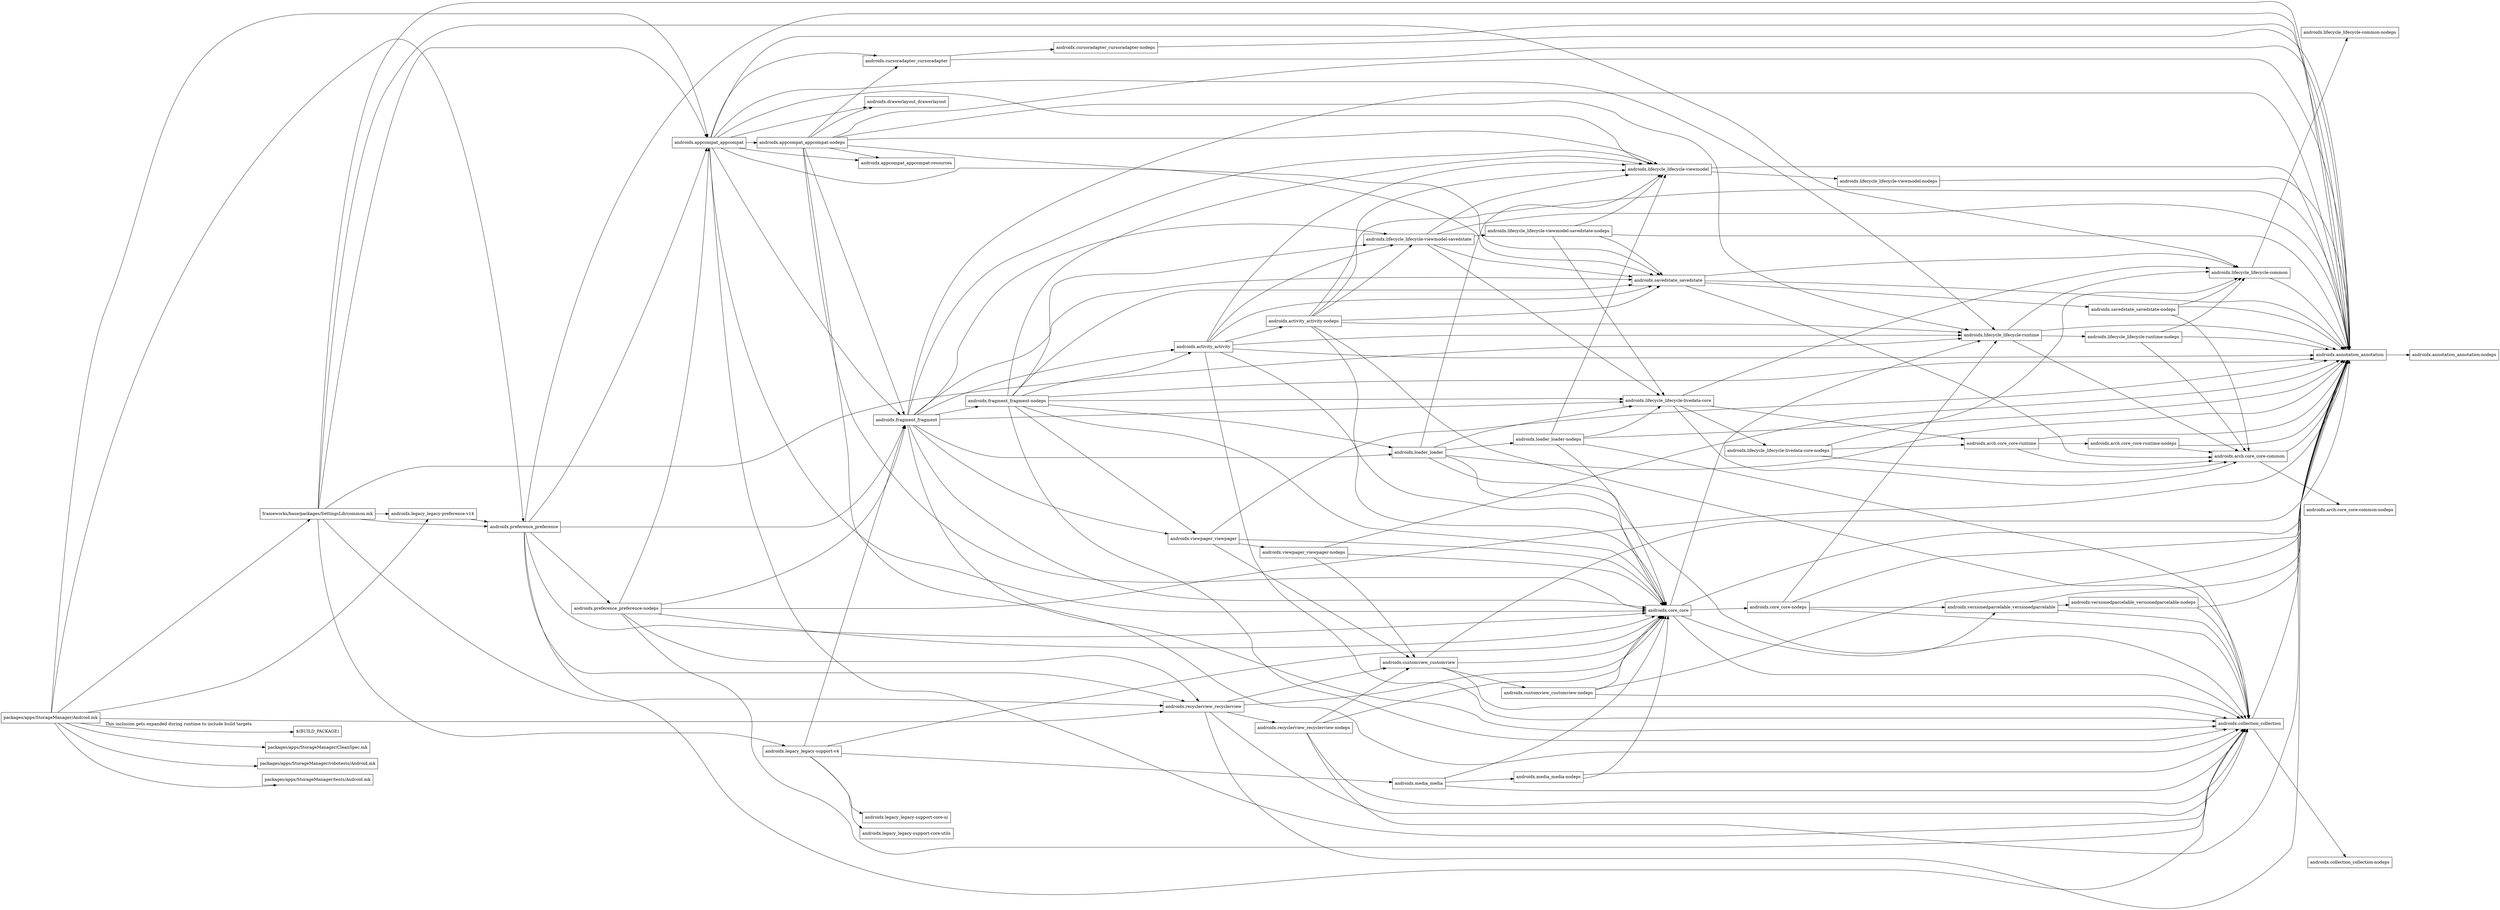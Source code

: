 digraph "StorageManager Dependency Graph"{
    rankdir=LR
    node [shape=rectangle]
    StorageManager [shape=rectangle, label="packages/apps/StorageManager/Android.mk"] // From packages/apps/StorageManager/Android.mk
    StorageManager -> "androidx.legacy_legacy-preference-v14" // From packages/apps/StorageManager/Android.mk
    "androidx.legacy_legacy-preference-v14" -> "androidx.preference_preference" // From prebuilts/sdk/current/androidx-legacy/Android.bp
    StorageManager -> "androidx.appcompat_appcompat" // From packages/apps/StorageManager/Android.mk
    "androidx.appcompat_appcompat" -> "androidx.appcompat_appcompat-nodeps" // From prebuilts/sdk/current/androidx/Android.bp
    "androidx.appcompat_appcompat-nodeps" -> "androidx.annotation_annotation" // From prebuilts/sdk/current/androidx/Android.bp
    "androidx.appcompat_appcompat-nodeps" -> "androidx.collection_collection" // From prebuilts/sdk/current/androidx/Android.bp
    "androidx.appcompat_appcompat-nodeps" -> "androidx.core_core" // From prebuilts/sdk/current/androidx/Android.bp
    "androidx.appcompat_appcompat-nodeps" -> "androidx.cursoradapter_cursoradapter" // From prebuilts/sdk/current/androidx/Android.bp
    "androidx.appcompat_appcompat-nodeps" -> "androidx.fragment_fragment" // From prebuilts/sdk/current/androidx/Android.bp
    "androidx.appcompat_appcompat-nodeps" -> "androidx.appcompat_appcompat-resources" // From prebuilts/sdk/current/androidx/Android.bp
    "androidx.appcompat_appcompat-nodeps" -> "androidx.drawerlayout_drawerlayout" // From prebuilts/sdk/current/androidx/Android.bp
    "androidx.appcompat_appcompat-nodeps" -> "androidx.savedstate_savedstate" // From prebuilts/sdk/current/androidx/Android.bp
    "androidx.appcompat_appcompat-nodeps" -> "androidx.lifecycle_lifecycle-runtime" // From prebuilts/sdk/current/androidx/Android.bp
    "androidx.appcompat_appcompat-nodeps" -> "androidx.lifecycle_lifecycle-viewmodel" // From prebuilts/sdk/current/androidx/Android.bp
    "androidx.appcompat_appcompat" -> "androidx.annotation_annotation" // From prebuilts/sdk/current/androidx/Android.bp
    "androidx.annotation_annotation" -> "androidx.annotation_annotation-nodeps" // From prebuilts/sdk/current/androidx/Android.bp
    "androidx.appcompat_appcompat" -> "androidx.collection_collection" // From prebuilts/sdk/current/androidx/Android.bp
    "androidx.collection_collection" -> "androidx.collection_collection-nodeps" // From prebuilts/sdk/current/androidx/Android.bp
    "androidx.collection_collection" -> "androidx.annotation_annotation" // From prebuilts/sdk/current/androidx/Android.bp
    "androidx.appcompat_appcompat" -> "androidx.core_core" // From prebuilts/sdk/current/androidx/Android.bp
    "androidx.core_core" -> "androidx.core_core-nodeps" // From prebuilts/sdk/current/androidx/Android.bp
    "androidx.core_core-nodeps" -> "androidx.annotation_annotation" // From prebuilts/sdk/current/androidx/Android.bp
    "androidx.core_core-nodeps" -> "androidx.collection_collection" // From prebuilts/sdk/current/androidx/Android.bp
    "androidx.core_core-nodeps" -> "androidx.lifecycle_lifecycle-runtime" // From prebuilts/sdk/current/androidx/Android.bp
    "androidx.core_core-nodeps" -> "androidx.versionedparcelable_versionedparcelable" // From prebuilts/sdk/current/androidx/Android.bp
    "androidx.core_core" -> "androidx.annotation_annotation" // From prebuilts/sdk/current/androidx/Android.bp
    "androidx.core_core" -> "androidx.collection_collection" // From prebuilts/sdk/current/androidx/Android.bp
    "androidx.core_core" -> "androidx.lifecycle_lifecycle-runtime" // From prebuilts/sdk/current/androidx/Android.bp
    "androidx.lifecycle_lifecycle-runtime" -> "androidx.lifecycle_lifecycle-runtime-nodeps" // From prebuilts/sdk/current/androidx/Android.bp
    "androidx.lifecycle_lifecycle-runtime-nodeps" -> "androidx.lifecycle_lifecycle-common" // From prebuilts/sdk/current/androidx/Android.bp
    "androidx.lifecycle_lifecycle-common" -> "androidx.lifecycle_lifecycle-common-nodeps" // From prebuilts/sdk/current/androidx/Android.bp
    "androidx.lifecycle_lifecycle-common" -> "androidx.annotation_annotation" // From prebuilts/sdk/current/androidx/Android.bp
    "androidx.lifecycle_lifecycle-runtime-nodeps" -> "androidx.arch.core_core-common" // From prebuilts/sdk/current/androidx/Android.bp
    "androidx.arch.core_core-common" -> "androidx.arch.core_core-common-nodeps" // From prebuilts/sdk/current/androidx/Android.bp
    "androidx.arch.core_core-common" -> "androidx.annotation_annotation" // From prebuilts/sdk/current/androidx/Android.bp
    "androidx.lifecycle_lifecycle-runtime-nodeps" -> "androidx.annotation_annotation"// From prebuilts/sdk/current/androidx/Android.bp
    "androidx.lifecycle_lifecycle-runtime" -> "androidx.lifecycle_lifecycle-common" // From prebuilts/sdk/current/androidx/Android.bp
    "androidx.lifecycle_lifecycle-runtime" -> "androidx.arch.core_core-common" // From prebuilts/sdk/current/androidx/Android.bp
    "androidx.lifecycle_lifecycle-runtime" -> "androidx.annotation_annotation" // From prebuilts/sdk/current/androidx/Android.bp
    "androidx.core_core" -> "androidx.versionedparcelable_versionedparcelable" // From prebuilts/sdk/current/androidx/Android.bp
    "androidx.versionedparcelable_versionedparcelable" -> "androidx.versionedparcelable_versionedparcelable-nodeps" // From prebuilts/sdk/current/androidx/Android.bp
    "androidx.versionedparcelable_versionedparcelable-nodeps" -> "androidx.annotation_annotation" // From prebuilts/sdk/current/androidx/Android.bp
    "androidx.versionedparcelable_versionedparcelable-nodeps" -> "androidx.collection_collection" // From prebuilts/sdk/current/androidx/Android.bp
    "androidx.versionedparcelable_versionedparcelable" -> "androidx.annotation_annotation" // From prebuilts/sdk/current/androidx/Android.bp
    "androidx.versionedparcelable_versionedparcelable" -> "androidx.collection_collection" // From prebuilts/sdk/current/androidx/Android.bp
    "androidx.appcompat_appcompat" -> "androidx.cursoradapter_cursoradapter" // From prebuilts/sdk/current/androidx/Android.bp
    "androidx.cursoradapter_cursoradapter" -> "androidx.cursoradapter_cursoradapter-nodeps" // From prebuilts/sdk/current/androidx/Android.bp
    "androidx.cursoradapter_cursoradapter-nodeps" -> "androidx.annotation_annotation" // From prebuilts/sdk/current/androidx/Android.bp
    "androidx.cursoradapter_cursoradapter" -> "androidx.annotation_annotation" // From prebuilts/sdk/current/androidx/Android.bp
    "androidx.appcompat_appcompat" -> "androidx.fragment_fragment" // From prebuilts/sdk/current/androidx/Android.bp
    "androidx.fragment_fragment" -> "androidx.fragment_fragment-nodeps" // From prebuilts/sdk/current/androidx/Android.bp
    "androidx.fragment_fragment-nodeps" -> "androidx.annotation_annotation" // From prebuilts/sdk/current/androidx/Android.bp
    "androidx.fragment_fragment-nodeps" -> "androidx.collection_collection" // From prebuilts/sdk/current/androidx/Android.bp
    "androidx.fragment_fragment-nodeps" -> "androidx.core_core" // From prebuilts/sdk/current/androidx/Android.bp
    "androidx.fragment_fragment-nodeps" -> "androidx.viewpager_viewpager" // From prebuilts/sdk/current/androidx/Android.bp
    "androidx.viewpager_viewpager" -> "androidx.viewpager_viewpager-nodeps" // From prebuilts/sdk/current/androidx/Android.bp
    "androidx.viewpager_viewpager-nodeps" -> "androidx.annotation_annotation" // From prebuilts/sdk/current/androidx/Android.bp
    "androidx.viewpager_viewpager-nodeps" -> "androidx.customview_customview" // From prebuilts/sdk/current/androidx/Android.bp
    "androidx.customview_customview" -> "androidx.customview_customview-nodeps" // From prebuilts/sdk/current/androidx/Android.bp
    "androidx.customview_customview-nodeps" -> "androidx.annotation_annotation" // From prebuilts/sdk/current/androidx/Android.bp
    "androidx.customview_customview-nodeps" -> "androidx.collection_collection" // From prebuilts/sdk/current/androidx/Android.bp
    "androidx.customview_customview-nodeps" -> "androidx.core_core" // From prebuilts/sdk/current/androidx/Android.bp
    "androidx.customview_customview" -> "androidx.annotation_annotation" // From prebuilts/sdk/current/androidx/Android.bp
    "androidx.customview_customview" -> "androidx.collection_collection" // From prebuilts/sdk/current/androidx/Android.bp
    "androidx.customview_customview" -> "androidx.core_core" // From prebuilts/sdk/current/androidx/Android.bp
    "androidx.viewpager_viewpager-nodeps" -> "androidx.core_core" // From prebuilts/sdk/current/androidx/Android.bp
    "androidx.viewpager_viewpager" -> "androidx.annotation_annotation" // From prebuilts/sdk/current/androidx/Android.bp
    "androidx.viewpager_viewpager" -> "androidx.customview_customview" // From prebuilts/sdk/current/androidx/Android.bp
    "androidx.viewpager_viewpager" -> "androidx.core_core" // From prebuilts/sdk/current/androidx/Android.bp
    "androidx.fragment_fragment-nodeps" -> "androidx.loader_loader" // From prebuilts/sdk/current/androidx/Android.bp
    "androidx.loader_loader" -> "androidx.loader_loader-nodeps" // From prebuilts/sdk/current/androidx/Android.bp
    "androidx.loader_loader-nodeps" -> "androidx.annotation_annotation" // From prebuilts/sdk/current/androidx/Android.bp
    "androidx.loader_loader-nodeps" -> "androidx.collection_collection" // From prebuilts/sdk/current/androidx/Android.bp
    "androidx.loader_loader-nodeps" -> "androidx.lifecycle_lifecycle-viewmodel" // From prebuilts/sdk/current/androidx/Android.bp
    "androidx.lifecycle_lifecycle-viewmodel" -> "androidx.lifecycle_lifecycle-viewmodel-nodeps" // From prebuilts/sdk/current/androidx/Android.bp
    "androidx.lifecycle_lifecycle-viewmodel-nodeps" -> "androidx.annotation_annotation" // From prebuilts/sdk/current/androidx/Android.bp
    "androidx.lifecycle_lifecycle-viewmodel" -> "androidx.annotation_annotation" // From prebuilts/sdk/current/androidx/Android.bp
    "androidx.loader_loader-nodeps" -> "androidx.core_core" // From prebuilts/sdk/current/androidx/Android.bp
    "androidx.loader_loader-nodeps" -> "androidx.lifecycle_lifecycle-livedata-core" // From prebuilts/sdk/current/androidx/Android.bp
    "androidx.lifecycle_lifecycle-livedata-core" -> "androidx.lifecycle_lifecycle-livedata-core-nodeps" // From prebuilts/sdk/current/androidx/Android.bp
    "androidx.lifecycle_lifecycle-livedata-core-nodeps" -> "androidx.lifecycle_lifecycle-common" // From prebuilts/sdk/current/androidx/Android.bp
    "androidx.lifecycle_lifecycle-livedata-core-nodeps" -> "androidx.arch.core_core-common" // From prebuilts/sdk/current/androidx/Android.bp
    "androidx.lifecycle_lifecycle-livedata-core-nodeps" -> "androidx.arch.core_core-runtime" // From prebuilts/sdk/current/androidx/Android.bp
    "androidx.lifecycle_lifecycle-livedata-core" -> "androidx.lifecycle_lifecycle-common" // From prebuilts/sdk/current/androidx/Android.bp
    "androidx.lifecycle_lifecycle-livedata-core" -> "androidx.arch.core_core-common" // From prebuilts/sdk/current/androidx/Android.bp
    "androidx.lifecycle_lifecycle-livedata-core" -> "androidx.arch.core_core-runtime" // From prebuilts/sdk/current/androidx/Android.bp
    "androidx.arch.core_core-runtime" -> "androidx.arch.core_core-runtime-nodeps" // From prebuilts/sdk/current/androidx/Android.bp
    "androidx.arch.core_core-runtime-nodeps" -> "androidx.annotation_annotation" // From prebuilts/sdk/current/androidx/Android.bp
    "androidx.arch.core_core-runtime-nodeps" -> "androidx.arch.core_core-common" // From prebuilts/sdk/current/androidx/Android.bp
    "androidx.arch.core_core-runtime" -> "androidx.annotation_annotation" // From prebuilts/sdk/current/androidx/Android.bp
    "androidx.arch.core_core-runtime" -> "androidx.arch.core_core-common" // From prebuilts/sdk/current/androidx/Android.bp
    "androidx.loader_loader" -> "androidx.annotation_annotation" // From prebuilts/sdk/current/androidx/Android.bp
    "androidx.loader_loader" -> "androidx.collection_collection" // From prebuilts/sdk/current/androidx/Android.bp
    "androidx.loader_loader" -> "androidx.lifecycle_lifecycle-viewmodel" // From prebuilts/sdk/current/androidx/Android.bp
    "androidx.loader_loader" -> "androidx.core_core" // From prebuilts/sdk/current/androidx/Android.bp
    "androidx.loader_loader" -> "androidx.lifecycle_lifecycle-livedata-core" // From prebuilts/sdk/current/androidx/Android.bp

    "androidx.fragment_fragment-nodeps" -> "androidx.activity_activity" // From prebuilts/sdk/current/androidx/Android.bp
    "androidx.activity_activity" -> "androidx.activity_activity-nodeps" // From prebuilts/sdk/current/androidx/Android.bp
    "androidx.activity_activity-nodeps" -> "androidx.annotation_annotation" // From prebuilts/sdk/current/androidx/Android.bp
    "androidx.activity_activity-nodeps" -> "androidx.collection_collection" // From prebuilts/sdk/current/androidx/Android.bp
    "androidx.activity_activity-nodeps" -> "androidx.core_core" // From prebuilts/sdk/current/androidx/Android.bp
    "androidx.activity_activity-nodeps" -> "androidx.lifecycle_lifecycle-runtime" // From prebuilts/sdk/current/androidx/Android.bp
    "androidx.activity_activity-nodeps" -> "androidx.lifecycle_lifecycle-viewmodel" // From prebuilts/sdk/current/androidx/Android.bp
    "androidx.activity_activity-nodeps" -> "androidx.savedstate_savedstate" // From prebuilts/sdk/current/androidx/Android.bp
    "androidx.savedstate_savedstate" -> "androidx.savedstate_savedstate-nodeps" // From prebuilts/sdk/current/androidx/Android.bp
    "androidx.savedstate_savedstate-nodeps" -> "androidx.annotation_annotation" // From prebuilts/sdk/current/androidx/Android.bp
    "androidx.savedstate_savedstate-nodeps" -> "androidx.arch.core_core-common" // From prebuilts/sdk/current/androidx/Android.bp
    "androidx.savedstate_savedstate-nodeps" -> "androidx.lifecycle_lifecycle-common" // From prebuilts/sdk/current/androidx/Android.bp
    "androidx.savedstate_savedstate" -> "androidx.annotation_annotation" // From prebuilts/sdk/current/androidx/Android.bp
    "androidx.savedstate_savedstate" -> "androidx.arch.core_core-common" // From prebuilts/sdk/current/androidx/Android.bp
    "androidx.savedstate_savedstate" -> "androidx.lifecycle_lifecycle-common" // From prebuilts/sdk/current/androidx/Android.bp
    "androidx.activity_activity-nodeps" -> "androidx.lifecycle_lifecycle-viewmodel-savedstate" // From prebuilts/sdk/current/androidx/Android.bp
    "androidx.lifecycle_lifecycle-viewmodel-savedstate" -> "androidx.lifecycle_lifecycle-viewmodel-savedstate-nodeps" // From prebuilts/sdk/current/androidx/Android.bp
    "androidx.lifecycle_lifecycle-viewmodel-savedstate-nodeps" -> "androidx.annotation_annotation" // From prebuilts/sdk/current/androidx/Android.bp
    "androidx.lifecycle_lifecycle-viewmodel-savedstate-nodeps" -> "androidx.savedstate_savedstate" // From prebuilts/sdk/current/androidx/Android.bp
    "androidx.lifecycle_lifecycle-viewmodel-savedstate-nodeps" -> "androidx.lifecycle_lifecycle-livedata-core" // From prebuilts/sdk/current/androidx/Android.bp
    "androidx.lifecycle_lifecycle-viewmodel-savedstate-nodeps" -> "androidx.lifecycle_lifecycle-viewmodel" // From prebuilts/sdk/current/androidx/Android.bp
    "androidx.lifecycle_lifecycle-viewmodel-savedstate" -> "androidx.annotation_annotation" // From prebuilts/sdk/current/androidx/Android.bp
    "androidx.lifecycle_lifecycle-viewmodel-savedstate" -> "androidx.savedstate_savedstate" // From prebuilts/sdk/current/androidx/Android.bp
    "androidx.lifecycle_lifecycle-viewmodel-savedstate" -> "androidx.lifecycle_lifecycle-livedata-core" // From prebuilts/sdk/current/androidx/Android.bp
    "androidx.lifecycle_lifecycle-viewmodel-savedstate" -> "androidx.lifecycle_lifecycle-viewmodel" // From prebuilts/sdk/current/androidx/Android.bp
    "androidx.activity_activity" -> "androidx.annotation_annotation" // From prebuilts/sdk/current/androidx/Android.bp
    "androidx.activity_activity" -> "androidx.collection_collection" // From prebuilts/sdk/current/androidx/Android.bp
    "androidx.activity_activity" -> "androidx.core_core" // From prebuilts/sdk/current/androidx/Android.bp
    "androidx.activity_activity" -> "androidx.lifecycle_lifecycle-runtime" // From prebuilts/sdk/current/androidx/Android.bp
    "androidx.activity_activity" -> "androidx.lifecycle_lifecycle-viewmodel" // From prebuilts/sdk/current/androidx/Android.bp
    "androidx.activity_activity" -> "androidx.savedstate_savedstate" // From prebuilts/sdk/current/androidx/Android.bp
    "androidx.activity_activity" -> "androidx.lifecycle_lifecycle-viewmodel-savedstate" // From prebuilts/sdk/current/androidx/Android.bp
    "androidx.fragment_fragment-nodeps" -> "androidx.lifecycle_lifecycle-livedata-core" // From prebuilts/sdk/current/androidx/Android.bp
    "androidx.fragment_fragment-nodeps" -> "androidx.lifecycle_lifecycle-viewmodel" // From prebuilts/sdk/current/androidx/Android.bp
    "androidx.fragment_fragment-nodeps" -> "androidx.lifecycle_lifecycle-viewmodel-savedstate" // From prebuilts/sdk/current/androidx/Android.bp
    "androidx.fragment_fragment-nodeps" -> "androidx.savedstate_savedstate" // From prebuilts/sdk/current/androidx/Android.bp
    "androidx.fragment_fragment" -> "androidx.annotation_annotation" // From prebuilts/sdk/current/androidx/Android.bp
    "androidx.fragment_fragment" -> "androidx.collection_collection" // From prebuilts/sdk/current/androidx/Android.bp
    "androidx.fragment_fragment" -> "androidx.core_core" // From prebuilts/sdk/current/androidx/Android.bp
    "androidx.fragment_fragment" -> "androidx.viewpager_viewpager" // From prebuilts/sdk/current/androidx/Android.bp
    "androidx.fragment_fragment" -> "androidx.loader_loader" // From prebuilts/sdk/current/androidx/Android.bp
    "androidx.fragment_fragment" -> "androidx.activity_activity" // From prebuilts/sdk/current/androidx/Android.bp
    "androidx.fragment_fragment" -> "androidx.lifecycle_lifecycle-livedata-core" // From prebuilts/sdk/current/androidx/Android.bp
    "androidx.fragment_fragment" -> "androidx.lifecycle_lifecycle-viewmodel" // From prebuilts/sdk/current/androidx/Android.bp
    "androidx.fragment_fragment" -> "androidx.lifecycle_lifecycle-viewmodel-savedstate" // From prebuilts/sdk/current/androidx/Android.bp
    "androidx.fragment_fragment" -> "androidx.savedstate_savedstate" // From prebuilts/sdk/current/androidx/Android.bp
    "androidx.appcompat_appcompat" -> "androidx.appcompat_appcompat-resources" // From prebuilts/sdk/current/androidx/Android.bp
    "androidx.appcompat_appcompat" -> "androidx.drawerlayout_drawerlayout" // From prebuilts/sdk/current/androidx/Android.bp
    "androidx.appcompat_appcompat" -> "androidx.savedstate_savedstate" // From prebuilts/sdk/current/androidx/Android.bp
    "androidx.appcompat_appcompat" -> "androidx.lifecycle_lifecycle-runtime" // From prebuilts/sdk/current/androidx/Android.bp
    "androidx.appcompat_appcompat" -> "androidx.lifecycle_lifecycle-viewmodel" // From prebuilts/sdk/current/androidx/Android.bp
    StorageManager -> "androidx.preference_preference" // From packages/apps/StorageManager/Android.mk
    "androidx.preference_preference" -> "androidx.preference_preference-nodeps" // From prebuilts/sdk/current/androidx/Android.bp
    "androidx.preference_preference-nodeps" -> "androidx.annotation_annotation" // From prebuilts/sdk/current/androidx/Android.bp
    "androidx.preference_preference-nodeps" -> "androidx.collection_collection" // From prebuilts/sdk/current/androidx/Android.bp
    "androidx.preference_preference-nodeps" -> "androidx.appcompat_appcompat" // From prebuilts/sdk/current/androidx/Android.bp
    "androidx.preference_preference-nodeps" -> "androidx.core_core" // From prebuilts/sdk/current/androidx/Android.bp
    "androidx.preference_preference-nodeps" -> "androidx.fragment_fragment" // From prebuilts/sdk/current/androidx/Android.bp
    "androidx.preference_preference-nodeps" -> "androidx.recyclerview_recyclerview" // From prebuilts/sdk/current/androidx/Android.bp
    "androidx.recyclerview_recyclerview" -> "androidx.recyclerview_recyclerview-nodeps" // From prebuilts/sdk/current/androidx/Android.bp
    "androidx.recyclerview_recyclerview-nodeps" -> "androidx.annotation_annotation" // From prebuilts/sdk/current/androidx/Android.bp
    "androidx.recyclerview_recyclerview-nodeps" -> "androidx.collection_collection" // From prebuilts/sdk/current/androidx/Android.bp
    "androidx.recyclerview_recyclerview-nodeps" -> "androidx.core_core" // From prebuilts/sdk/current/androidx/Android.bp
    "androidx.recyclerview_recyclerview-nodeps" -> "androidx.customview_customview" // From prebuilts/sdk/current/androidx/Android.bp
    "androidx.recyclerview_recyclerview" -> "androidx.annotation_annotation" // From prebuilts/sdk/current/androidx/Android.bp
    "androidx.recyclerview_recyclerview" -> "androidx.collection_collection" // From prebuilts/sdk/current/androidx/Android.bp
    "androidx.recyclerview_recyclerview" -> "androidx.core_core" // From prebuilts/sdk/current/androidx/Android.bp
    "androidx.recyclerview_recyclerview" -> "androidx.customview_customview" // From prebuilts/sdk/current/androidx/Android.bp
    "androidx.preference_preference" -> "androidx.annotation_annotation" // From prebuilts/sdk/current/androidx/Android.bp
    "androidx.preference_preference" -> "androidx.collection_collection" // From prebuilts/sdk/current/androidx/Android.bp
    "androidx.preference_preference" -> "androidx.appcompat_appcompat" // From prebuilts/sdk/current/androidx/Android.bp
    "androidx.preference_preference" -> "androidx.core_core" // From prebuilts/sdk/current/androidx/Android.bp
    "androidx.preference_preference" -> "androidx.fragment_fragment" // From prebuilts/sdk/current/androidx/Android.bp
    "androidx.preference_preference" -> "androidx.recyclerview_recyclerview" // From prebuilts/sdk/current/androidx/Android.bp
    StorageManager -> "androidx.recyclerview_recyclerview" // From packages/apps/StorageManager/Android.mk
    StorageManager -> "$(BUILD_PACKAGE)" [label="This inclusion gets expanded during runtime to include build targets"] // Eventually expanded to include build targets, but no more library dependencies are included after this point, so we don't add any more nodes under this one. From packages/apps/StorageManager/Android.mk
    SettingsLib [label="frameworks/base/packages/SettingsLib/common.mk"]
    StorageManager -> SettingsLib // From packages/apps/StorageManager/Android.mk
    SettingsLib -> "androidx.annotation_annotation" // From frameworks/base/packages/SettingsLib/common.mk
    SettingsLib -> "androidx.lifecycle_lifecycle-common" // From frameworks/base/packages/SettingsLib/common.mk
    SettingsLib -> "androidx.legacy_legacy-support-v4" // From frameworks/base/packages/SettingsLib/common.mk
    "androidx.legacy_legacy-support-v4" -> "androidx.core_core" // From prebuilts/sdk/current/androidx-legacy/Android.bp
    "androidx.legacy_legacy-support-v4" -> "androidx.media_media" // From prebuilts/sdk/current/androidx-legacy/Android.bp
    "androidx.media_media" -> "androidx.media_media-nodeps" // From prebuilts/sdk/current/androidx/Android.bp
    "androidx.media_media-nodeps" -> "androidx.collection_collection" // From prebuilts/sdk/current/androidx/Android.bp
    "androidx.media_media-nodeps" -> "androidx.core_core" // From prebuilts/sdk/current/androidx/Android.bp
    "androidx.media_media" -> "androidx.collection_collection" // From prebuilts/sdk/current/androidx/Android.bp
    "androidx.media_media" -> "androidx.core_core" // From prebuilts/sdk/current/androidx/Android.bp
    "androidx.legacy_legacy-support-v4" -> "androidx.legacy_legacy-support-core-utils" // From prebuilts/sdk/current/androidx-legacy/Android.bp
    "androidx.legacy_legacy-support-v4" -> "androidx.legacy_legacy-support-core-ui" // From prebuilts/sdk/current/androidx-legacy/Android.bp
    "androidx.legacy_legacy-support-v4" -> "androidx.fragment_fragment" // From prebuilts/sdk/current/androidx-legacy/Android.bp
    SettingsLib -> "androidx.lifecycle_lifecycle-runtime" // From frameworks/base/packages/SettingsLib/common.mk
    SettingsLib -> "androidx.recyclerview_recyclerview" // From frameworks/base/packages/SettingsLib/common.mk
    SettingsLib -> "androidx.preference_preference" // From frameworks/base/packages/SettingsLib/common.mk
    SettingsLib -> "androidx.appcompat_appcompat" // From frameworks/base/packages/SettingsLib/common.mk
    SettingsLib -> "androidx.legacy_legacy-preference-v14" // From frameworks/base/packages/SettingsLib/common.mk
    CleanSpec [label="packages/apps/StorageManager/CleanSpec.mk"]
    StorageManager -> CleanSpec // Cleaning up after build, one of these exist for every module built using makefiles. From packages/apps/StorageManager/Android.mk
    // The following nodes come from line 47 in packages/apps/StorageManager/Android.mk, which includes all makefiles under the local path. We don't dive deeper into test dependencies, as they are not part of the module itself.
    RunStorageManagerRobotests [label="packages/apps/StorageManager/robotests/Android.mk"]
    StorageManager -> RunStorageManagerRobotests 
    StorageManagerTests [label="packages/apps/StorageManager/tests/Android.mk"]
    StorageManager -> StorageManagerTests
}
